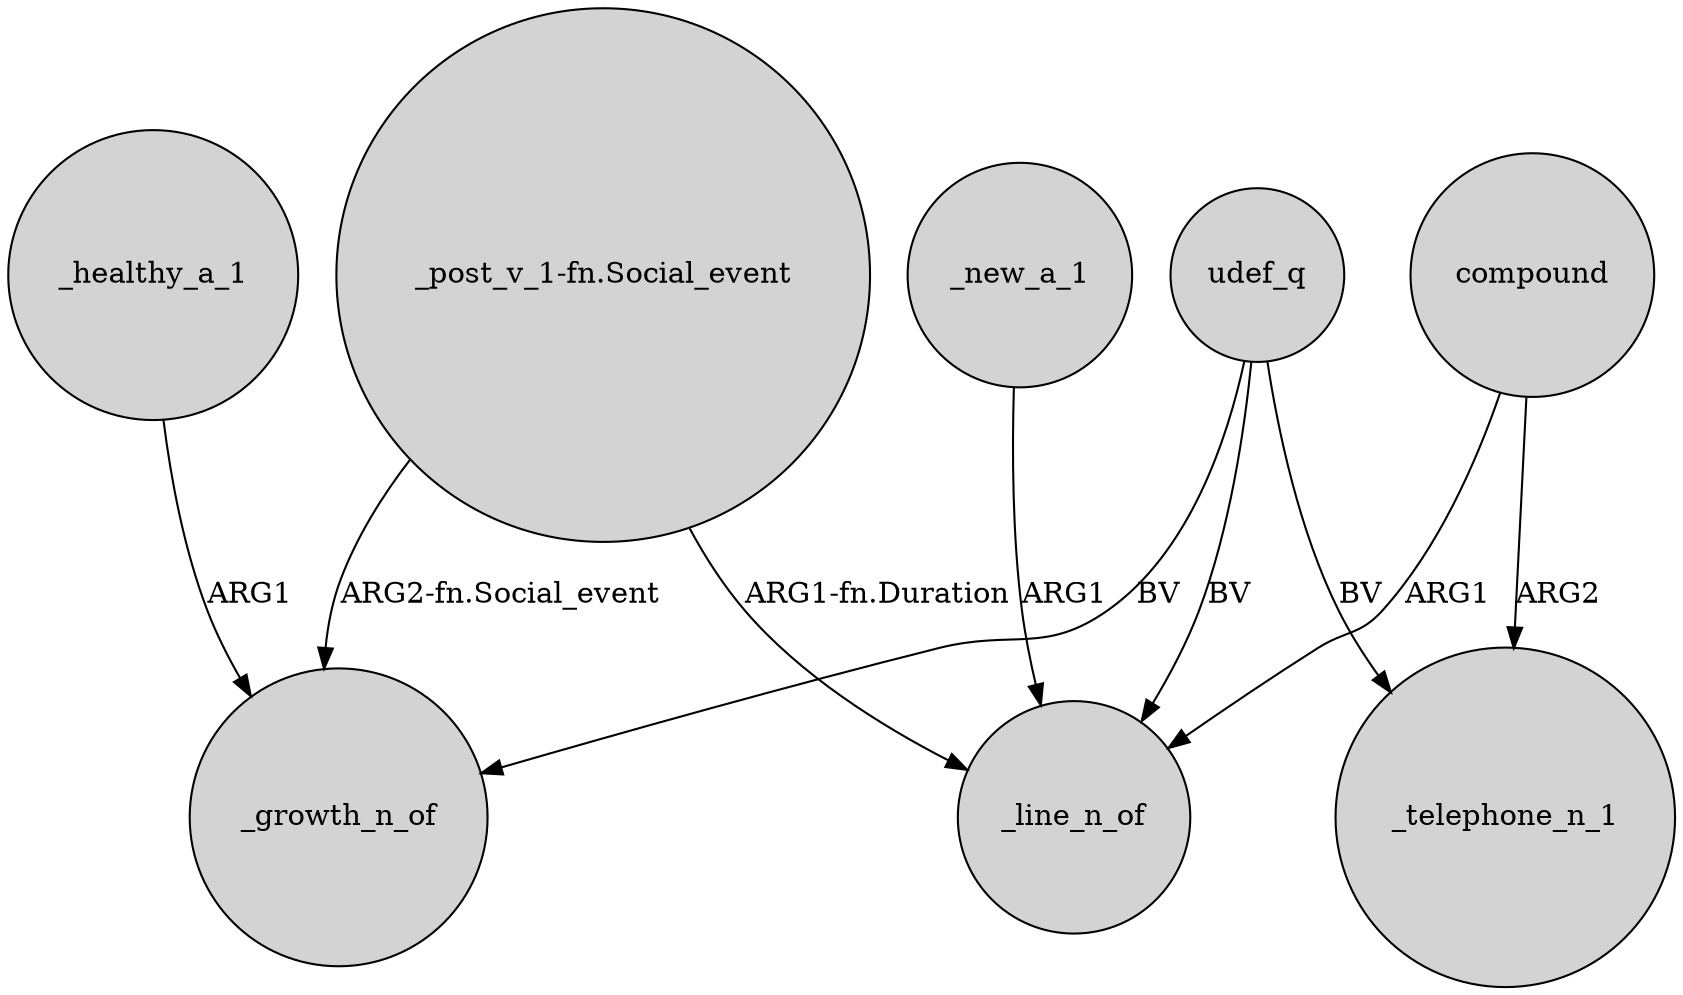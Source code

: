 digraph {
	node [shape=circle style=filled]
	"_post_v_1-fn.Social_event" -> _growth_n_of [label="ARG2-fn.Social_event"]
	compound -> _telephone_n_1 [label=ARG2]
	_healthy_a_1 -> _growth_n_of [label=ARG1]
	udef_q -> _telephone_n_1 [label=BV]
	"_post_v_1-fn.Social_event" -> _line_n_of [label="ARG1-fn.Duration"]
	udef_q -> _line_n_of [label=BV]
	compound -> _line_n_of [label=ARG1]
	_new_a_1 -> _line_n_of [label=ARG1]
	udef_q -> _growth_n_of [label=BV]
}
